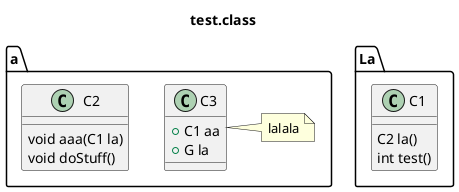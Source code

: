 @startuml
title test.class
package La{
    class C1 {
        C2 la()
        int test()
       
    }
}
package a{
    class C2 {
        void aaa(C1 la)
        void doStuff()
    }
    class C3 {
        + C1 aa
        + G la
    }
    
    note right of C3: lalala
}

@enduml